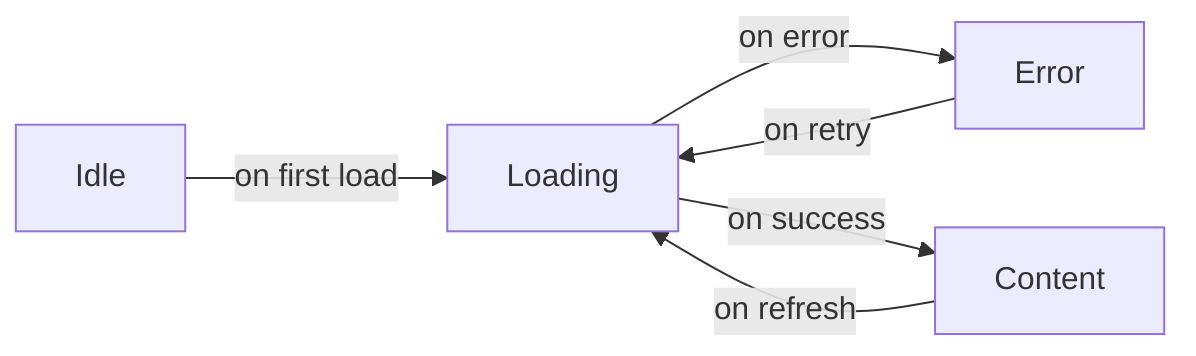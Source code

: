 graph LR
    Idle -->|on first load| Loading
    Loading -->|on error| Error
    Loading -->|on success| Content
    Content -->|on refresh| Loading
    Error -->|on retry| Loading